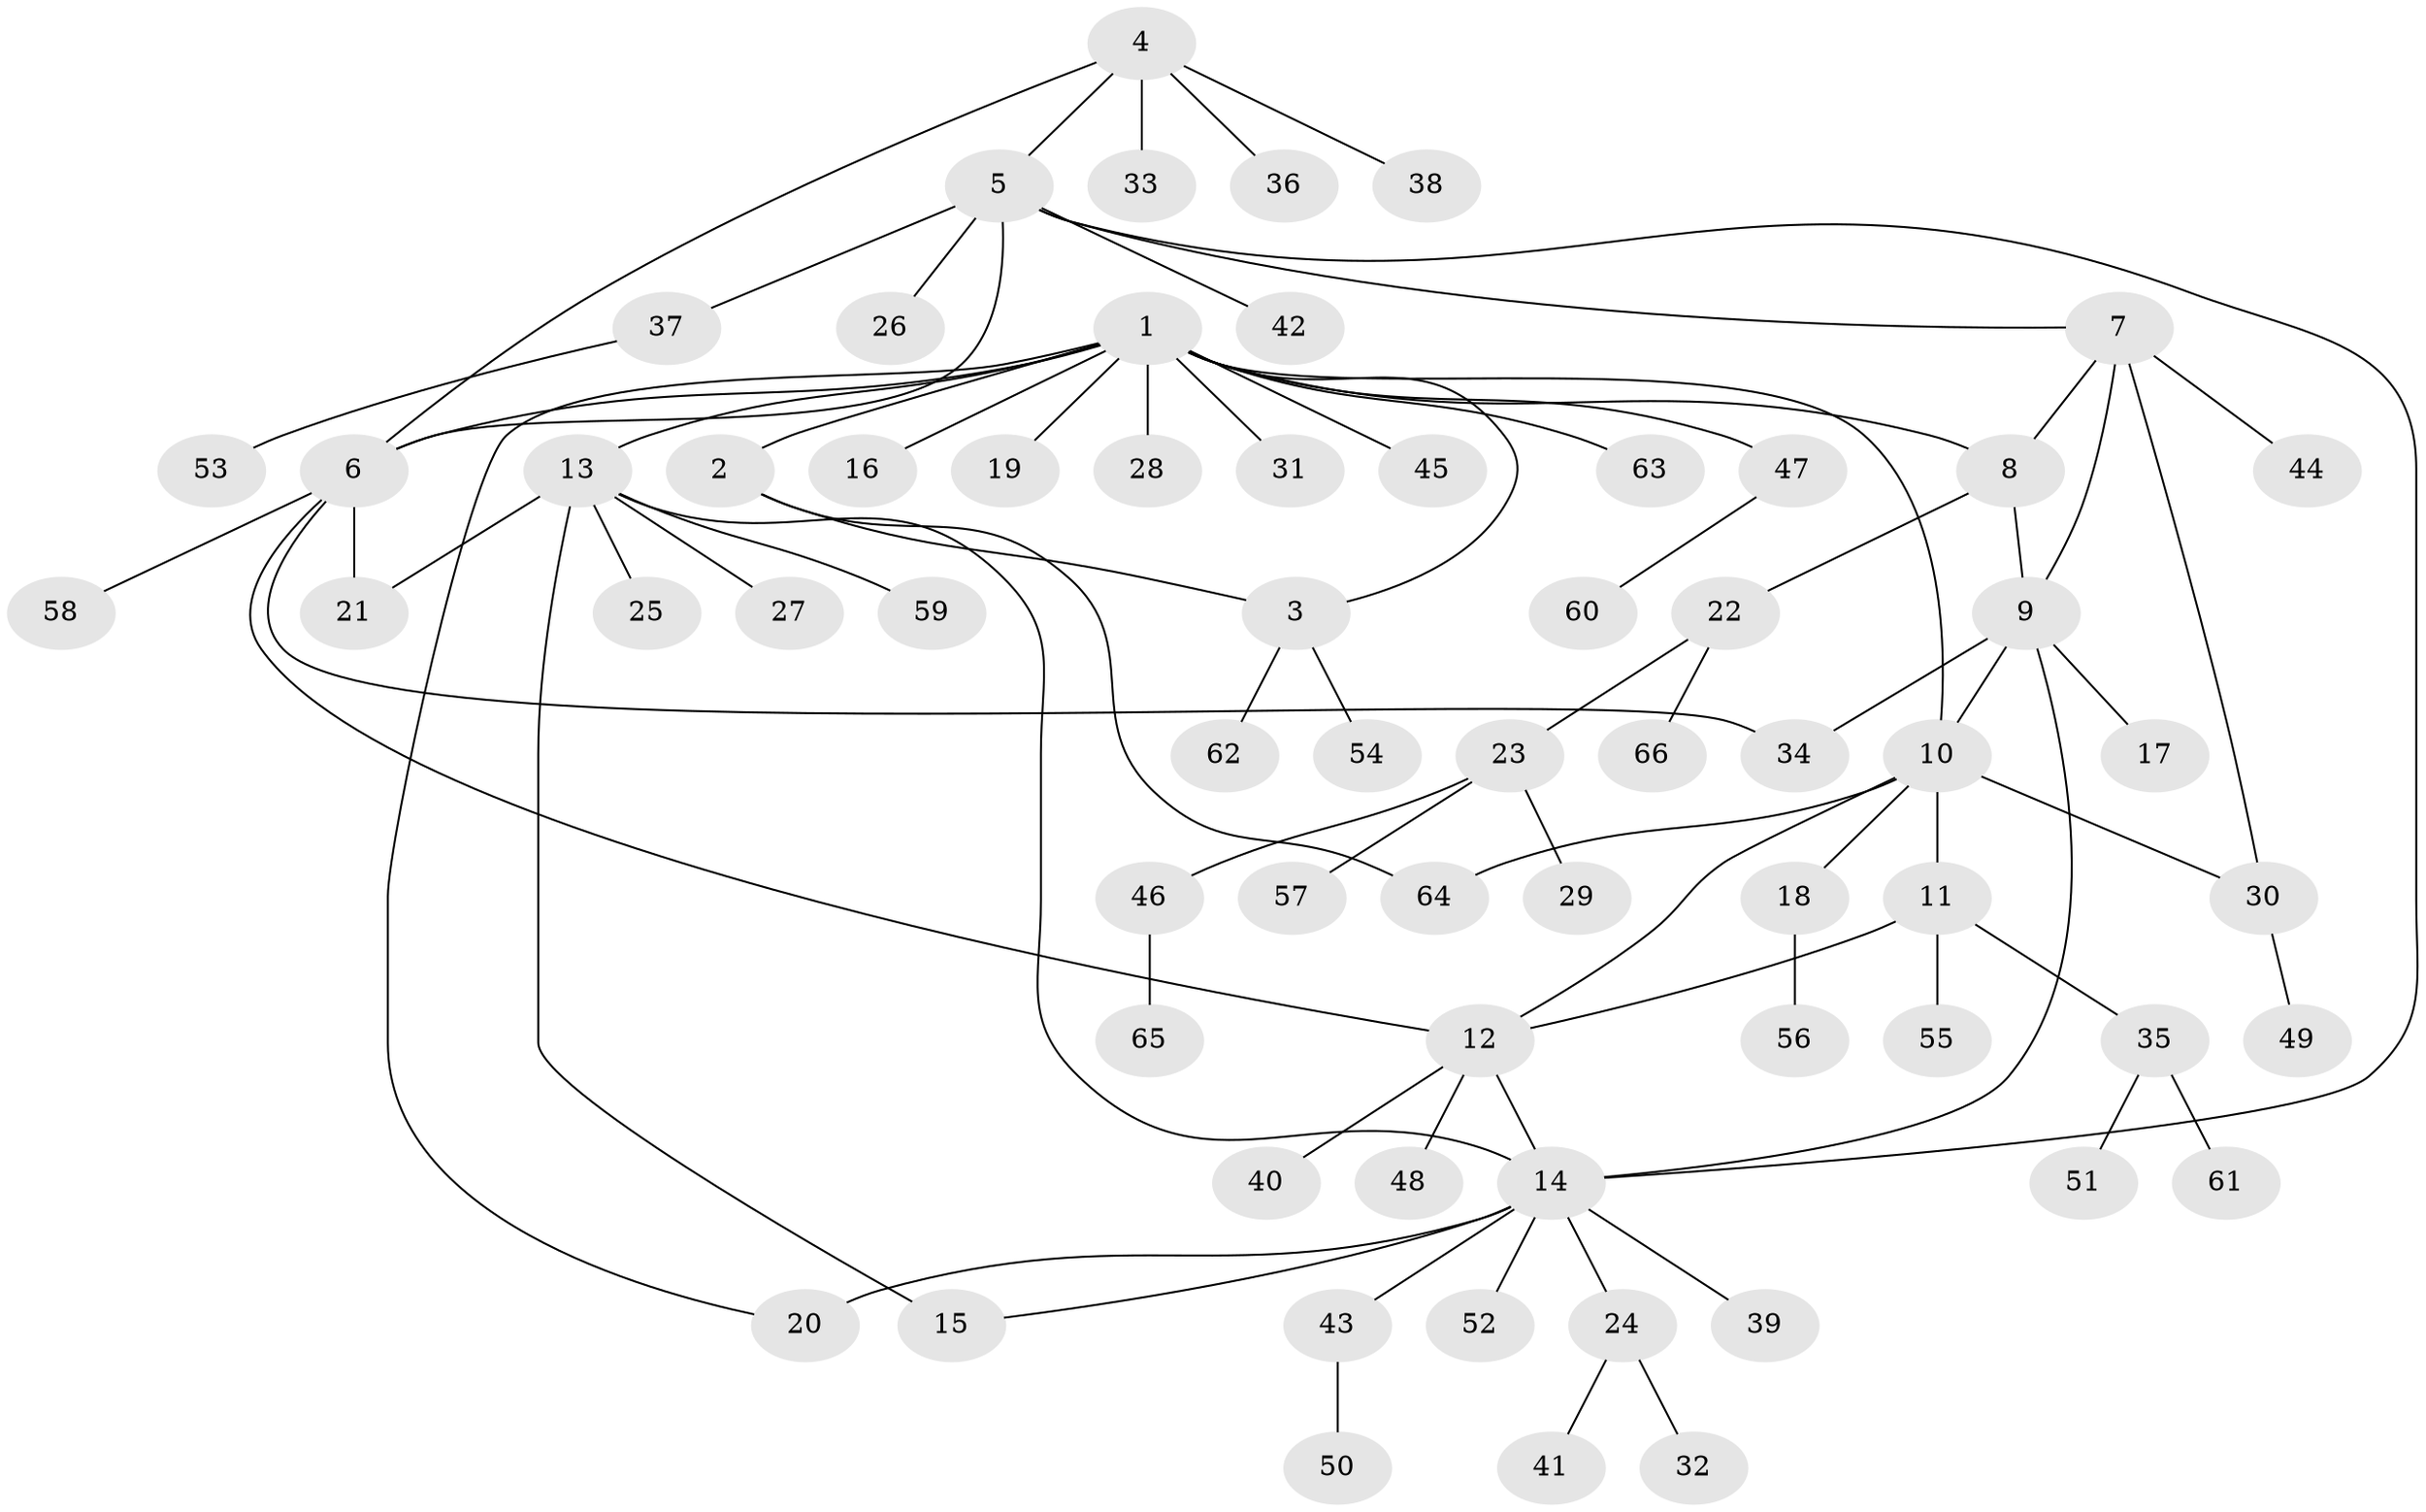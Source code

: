 // Generated by graph-tools (version 1.1) at 2025/26/03/09/25 03:26:47]
// undirected, 66 vertices, 81 edges
graph export_dot {
graph [start="1"]
  node [color=gray90,style=filled];
  1;
  2;
  3;
  4;
  5;
  6;
  7;
  8;
  9;
  10;
  11;
  12;
  13;
  14;
  15;
  16;
  17;
  18;
  19;
  20;
  21;
  22;
  23;
  24;
  25;
  26;
  27;
  28;
  29;
  30;
  31;
  32;
  33;
  34;
  35;
  36;
  37;
  38;
  39;
  40;
  41;
  42;
  43;
  44;
  45;
  46;
  47;
  48;
  49;
  50;
  51;
  52;
  53;
  54;
  55;
  56;
  57;
  58;
  59;
  60;
  61;
  62;
  63;
  64;
  65;
  66;
  1 -- 2;
  1 -- 3;
  1 -- 6;
  1 -- 8;
  1 -- 10;
  1 -- 13;
  1 -- 16;
  1 -- 19;
  1 -- 20;
  1 -- 28;
  1 -- 31;
  1 -- 45;
  1 -- 47;
  1 -- 63;
  2 -- 3;
  2 -- 64;
  3 -- 54;
  3 -- 62;
  4 -- 5;
  4 -- 6;
  4 -- 33;
  4 -- 36;
  4 -- 38;
  5 -- 6;
  5 -- 7;
  5 -- 14;
  5 -- 26;
  5 -- 37;
  5 -- 42;
  6 -- 12;
  6 -- 21;
  6 -- 34;
  6 -- 58;
  7 -- 8;
  7 -- 9;
  7 -- 30;
  7 -- 44;
  8 -- 9;
  8 -- 22;
  9 -- 10;
  9 -- 14;
  9 -- 17;
  9 -- 34;
  10 -- 11;
  10 -- 12;
  10 -- 18;
  10 -- 30;
  10 -- 64;
  11 -- 12;
  11 -- 35;
  11 -- 55;
  12 -- 14;
  12 -- 40;
  12 -- 48;
  13 -- 14;
  13 -- 15;
  13 -- 21;
  13 -- 25;
  13 -- 27;
  13 -- 59;
  14 -- 15;
  14 -- 20;
  14 -- 24;
  14 -- 39;
  14 -- 43;
  14 -- 52;
  18 -- 56;
  22 -- 23;
  22 -- 66;
  23 -- 29;
  23 -- 46;
  23 -- 57;
  24 -- 32;
  24 -- 41;
  30 -- 49;
  35 -- 51;
  35 -- 61;
  37 -- 53;
  43 -- 50;
  46 -- 65;
  47 -- 60;
}
